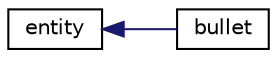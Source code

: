 digraph "Graphical Class Hierarchy"
{
 // INTERACTIVE_SVG=YES
  edge [fontname="Helvetica",fontsize="10",labelfontname="Helvetica",labelfontsize="10"];
  node [fontname="Helvetica",fontsize="10",shape=record];
  rankdir="LR";
  Node0 [label="entity",height=0.2,width=0.4,color="black", fillcolor="white", style="filled",URL="$classentity.html",tooltip="The smallest part of a scene and the class that fills the great majority of most of scenes..."];
  Node0 -> Node1 [dir="back",color="midnightblue",fontsize="10",style="solid",fontname="Helvetica"];
  Node1 [label="bullet",height=0.2,width=0.4,color="black", fillcolor="white", style="filled",URL="$classbullet.html",tooltip="Entity embedding the minimal composition of attributes to be a bullet usable in a shoot&#39;em&#39;up..."];
}
